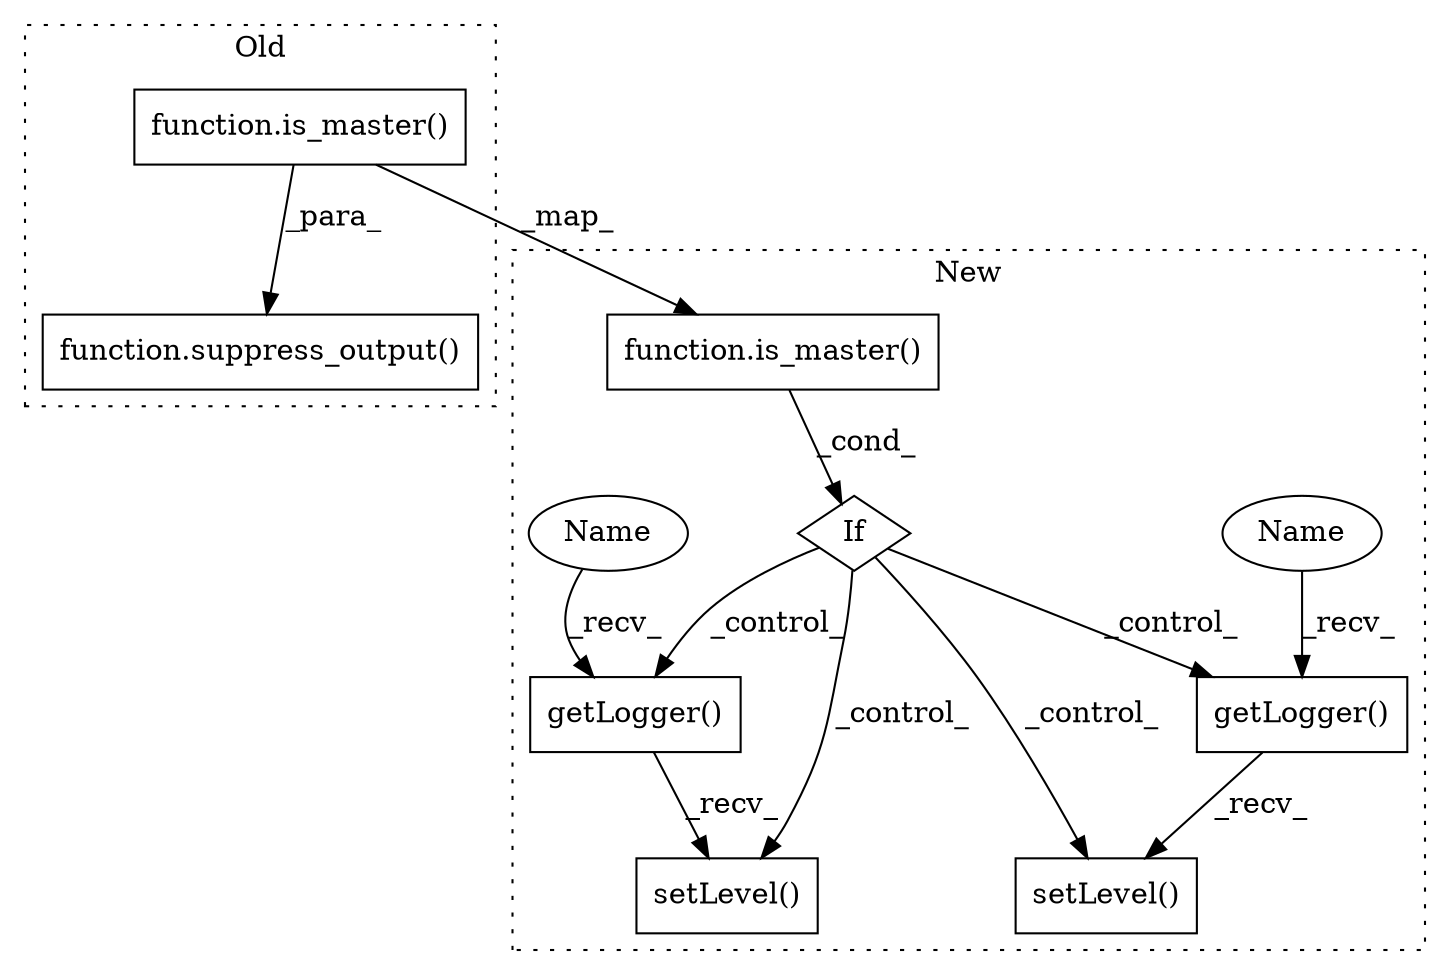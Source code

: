 digraph G {
subgraph cluster0 {
1 [label="function.suppress_output()" a="75" s="3760,3791" l="16,1" shape="box"];
5 [label="function.is_master()" a="75" s="3776,3790" l="10,1" shape="box"];
label = "Old";
style="dotted";
}
subgraph cluster1 {
2 [label="setLevel()" a="75" s="3850,3891" l="29,1" shape="box"];
3 [label="If" a="96" s="3818" l="3" shape="diamond"];
4 [label="setLevel()" a="75" s="3919,3963" l="29,1" shape="box"];
6 [label="function.is_master()" a="75" s="3821,3835" l="10,1" shape="box"];
7 [label="getLogger()" a="75" s="3919" l="19" shape="box"];
8 [label="getLogger()" a="75" s="3850" l="19" shape="box"];
9 [label="Name" a="87" s="3850" l="7" shape="ellipse"];
10 [label="Name" a="87" s="3919" l="7" shape="ellipse"];
label = "New";
style="dotted";
}
3 -> 7 [label="_control_"];
3 -> 4 [label="_control_"];
3 -> 2 [label="_control_"];
3 -> 8 [label="_control_"];
5 -> 6 [label="_map_"];
5 -> 1 [label="_para_"];
6 -> 3 [label="_cond_"];
7 -> 4 [label="_recv_"];
8 -> 2 [label="_recv_"];
9 -> 8 [label="_recv_"];
10 -> 7 [label="_recv_"];
}